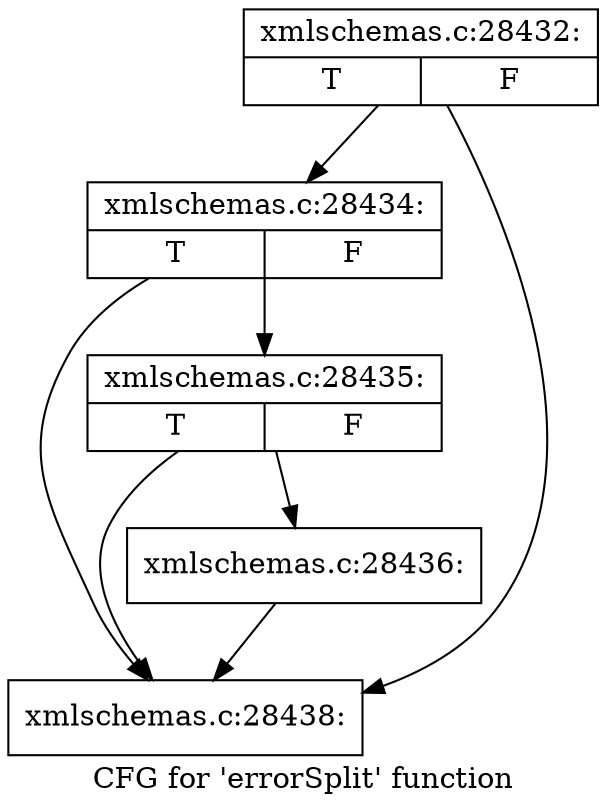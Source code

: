 digraph "CFG for 'errorSplit' function" {
	label="CFG for 'errorSplit' function";

	Node0x44351c0 [shape=record,label="{xmlschemas.c:28432:|{<s0>T|<s1>F}}"];
	Node0x44351c0 -> Node0x56d4010;
	Node0x44351c0 -> Node0x56d3f40;
	Node0x56d4010 [shape=record,label="{xmlschemas.c:28434:|{<s0>T|<s1>F}}"];
	Node0x56d4010 -> Node0x56d3f90;
	Node0x56d4010 -> Node0x56d3f40;
	Node0x56d3f90 [shape=record,label="{xmlschemas.c:28435:|{<s0>T|<s1>F}}"];
	Node0x56d3f90 -> Node0x56d3ef0;
	Node0x56d3f90 -> Node0x56d3f40;
	Node0x56d3ef0 [shape=record,label="{xmlschemas.c:28436:}"];
	Node0x56d3ef0 -> Node0x56d3f40;
	Node0x56d3f40 [shape=record,label="{xmlschemas.c:28438:}"];
}
